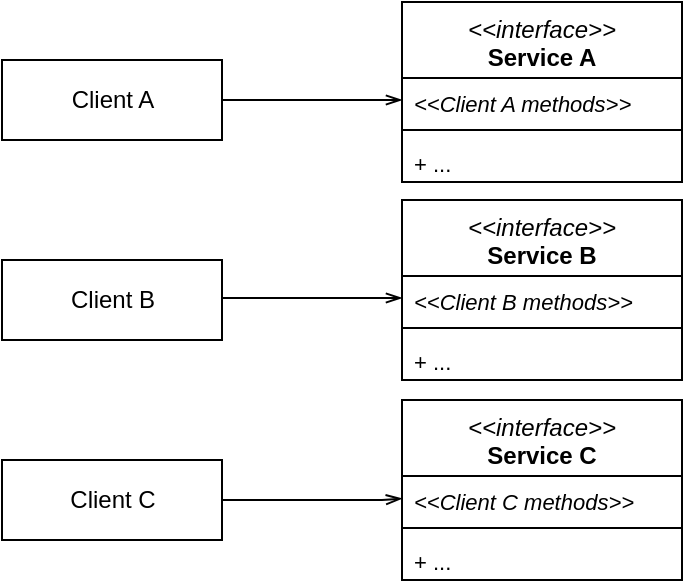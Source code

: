 <mxfile version="12.3.8" type="device" pages="1"><diagram id="KAgtV446QhLDw6BfY8lL" name="Page-1"><mxGraphModel dx="1038" dy="581" grid="1" gridSize="10" guides="1" tooltips="1" connect="1" arrows="1" fold="1" page="1" pageScale="1" pageWidth="850" pageHeight="1100" math="0" shadow="0"><root><mxCell id="0"/><mxCell id="1" parent="0"/><mxCell id="72cRRHXLTcFY4uPUAKBI-1" style="edgeStyle=orthogonalEdgeStyle;rounded=0;orthogonalLoop=1;jettySize=auto;html=1;exitX=1;exitY=0.5;exitDx=0;exitDy=0;entryX=0;entryY=0.5;entryDx=0;entryDy=0;fontSize=11;fontColor=#000000;endArrow=openThin;endFill=0;" edge="1" parent="1" source="72cRRHXLTcFY4uPUAKBI-2" target="72cRRHXLTcFY4uPUAKBI-8"><mxGeometry relative="1" as="geometry"/></mxCell><mxCell id="72cRRHXLTcFY4uPUAKBI-2" value="Client A" style="html=1;" vertex="1" parent="1"><mxGeometry x="40" y="69" width="110" height="40" as="geometry"/></mxCell><mxCell id="72cRRHXLTcFY4uPUAKBI-3" style="edgeStyle=orthogonalEdgeStyle;rounded=0;orthogonalLoop=1;jettySize=auto;html=1;exitX=1;exitY=0.5;exitDx=0;exitDy=0;entryX=0;entryY=0.5;entryDx=0;entryDy=0;fontSize=11;fontColor=#000000;endArrow=openThin;endFill=0;" edge="1" parent="1" source="72cRRHXLTcFY4uPUAKBI-4" target="72cRRHXLTcFY4uPUAKBI-12"><mxGeometry relative="1" as="geometry"><Array as="points"><mxPoint x="240" y="188"/><mxPoint x="240" y="188"/></Array></mxGeometry></mxCell><mxCell id="72cRRHXLTcFY4uPUAKBI-4" value="Client B" style="html=1;" vertex="1" parent="1"><mxGeometry x="40" y="169" width="110" height="40" as="geometry"/></mxCell><mxCell id="72cRRHXLTcFY4uPUAKBI-5" style="edgeStyle=orthogonalEdgeStyle;rounded=0;orthogonalLoop=1;jettySize=auto;html=1;exitX=1;exitY=0.5;exitDx=0;exitDy=0;fontSize=11;fontColor=#000000;endArrow=openThin;endFill=0;" edge="1" parent="1" source="72cRRHXLTcFY4uPUAKBI-6"><mxGeometry relative="1" as="geometry"><mxPoint x="240" y="288.333" as="targetPoint"/><Array as="points"><mxPoint x="230" y="289"/></Array></mxGeometry></mxCell><mxCell id="72cRRHXLTcFY4uPUAKBI-6" value="Client C" style="html=1;" vertex="1" parent="1"><mxGeometry x="40" y="269" width="110" height="40" as="geometry"/></mxCell><mxCell id="72cRRHXLTcFY4uPUAKBI-7" value="&lt;i&gt;&amp;lt;&amp;lt;interface&amp;gt;&amp;gt;&lt;/i&gt;&lt;br&gt;&lt;b&gt;Service A&lt;/b&gt;" style="swimlane;fontStyle=0;align=center;verticalAlign=top;childLayout=stackLayout;horizontal=1;startSize=38;horizontalStack=0;resizeParent=1;resizeParentMax=0;resizeLast=0;collapsible=1;marginBottom=0;fillColor=#ffffff;gradientColor=none;whiteSpace=wrap;labelBackgroundColor=none;fontColor=#000000;html=1;swimlaneFillColor=#ffffff;" vertex="1" parent="1"><mxGeometry x="240" y="40" width="140" height="90" as="geometry"/></mxCell><mxCell id="72cRRHXLTcFY4uPUAKBI-8" value="&lt;&lt;Client A methods&gt;&gt;" style="text;strokeColor=none;fillColor=none;align=left;verticalAlign=top;spacingLeft=4;spacingRight=4;overflow=hidden;rotatable=0;points=[[0,0.5],[1,0.5]];portConstraint=eastwest;fontStyle=2;fontSize=11;" vertex="1" parent="72cRRHXLTcFY4uPUAKBI-7"><mxGeometry y="38" width="140" height="22" as="geometry"/></mxCell><mxCell id="72cRRHXLTcFY4uPUAKBI-9" value="" style="line;strokeWidth=1;fillColor=none;align=left;verticalAlign=middle;spacingTop=-1;spacingLeft=3;spacingRight=3;rotatable=0;labelPosition=right;points=[];portConstraint=eastwest;" vertex="1" parent="72cRRHXLTcFY4uPUAKBI-7"><mxGeometry y="60" width="140" height="8" as="geometry"/></mxCell><mxCell id="72cRRHXLTcFY4uPUAKBI-10" value="+ ..." style="text;strokeColor=none;fillColor=none;align=left;verticalAlign=top;spacingLeft=4;spacingRight=4;overflow=hidden;rotatable=0;points=[[0,0.5],[1,0.5]];portConstraint=eastwest;fontSize=11;" vertex="1" parent="72cRRHXLTcFY4uPUAKBI-7"><mxGeometry y="68" width="140" height="22" as="geometry"/></mxCell><mxCell id="72cRRHXLTcFY4uPUAKBI-11" value="&lt;i&gt;&amp;lt;&amp;lt;interface&amp;gt;&amp;gt;&lt;/i&gt;&lt;br&gt;&lt;b&gt;Service B&lt;/b&gt;" style="swimlane;fontStyle=0;align=center;verticalAlign=top;childLayout=stackLayout;horizontal=1;startSize=38;horizontalStack=0;resizeParent=1;resizeParentMax=0;resizeLast=0;collapsible=1;marginBottom=0;fillColor=#ffffff;gradientColor=none;whiteSpace=wrap;labelBackgroundColor=none;fontColor=#000000;html=1;swimlaneFillColor=#ffffff;" vertex="1" parent="1"><mxGeometry x="240" y="139" width="140" height="90" as="geometry"/></mxCell><mxCell id="72cRRHXLTcFY4uPUAKBI-12" value="&lt;&lt;Client B methods&gt;&gt;" style="text;strokeColor=none;fillColor=none;align=left;verticalAlign=top;spacingLeft=4;spacingRight=4;overflow=hidden;rotatable=0;points=[[0,0.5],[1,0.5]];portConstraint=eastwest;fontStyle=2;fontSize=11;" vertex="1" parent="72cRRHXLTcFY4uPUAKBI-11"><mxGeometry y="38" width="140" height="22" as="geometry"/></mxCell><mxCell id="72cRRHXLTcFY4uPUAKBI-13" value="" style="line;strokeWidth=1;fillColor=none;align=left;verticalAlign=middle;spacingTop=-1;spacingLeft=3;spacingRight=3;rotatable=0;labelPosition=right;points=[];portConstraint=eastwest;" vertex="1" parent="72cRRHXLTcFY4uPUAKBI-11"><mxGeometry y="60" width="140" height="8" as="geometry"/></mxCell><mxCell id="72cRRHXLTcFY4uPUAKBI-14" value="+ ..." style="text;strokeColor=none;fillColor=none;align=left;verticalAlign=top;spacingLeft=4;spacingRight=4;overflow=hidden;rotatable=0;points=[[0,0.5],[1,0.5]];portConstraint=eastwest;fontSize=11;" vertex="1" parent="72cRRHXLTcFY4uPUAKBI-11"><mxGeometry y="68" width="140" height="22" as="geometry"/></mxCell><mxCell id="72cRRHXLTcFY4uPUAKBI-15" value="&lt;i&gt;&amp;lt;&amp;lt;interface&amp;gt;&amp;gt;&lt;/i&gt;&lt;br&gt;&lt;b&gt;Service C&lt;/b&gt;" style="swimlane;fontStyle=0;align=center;verticalAlign=top;childLayout=stackLayout;horizontal=1;startSize=38;horizontalStack=0;resizeParent=1;resizeParentMax=0;resizeLast=0;collapsible=1;marginBottom=0;fillColor=#ffffff;gradientColor=none;whiteSpace=wrap;labelBackgroundColor=none;fontColor=#000000;html=1;swimlaneFillColor=#ffffff;" vertex="1" parent="1"><mxGeometry x="240" y="239" width="140" height="90" as="geometry"/></mxCell><mxCell id="72cRRHXLTcFY4uPUAKBI-16" value="&lt;&lt;Client C methods&gt;&gt;" style="text;strokeColor=none;fillColor=none;align=left;verticalAlign=top;spacingLeft=4;spacingRight=4;overflow=hidden;rotatable=0;points=[[0,0.5],[1,0.5]];portConstraint=eastwest;fontStyle=2;fontSize=11;" vertex="1" parent="72cRRHXLTcFY4uPUAKBI-15"><mxGeometry y="38" width="140" height="22" as="geometry"/></mxCell><mxCell id="72cRRHXLTcFY4uPUAKBI-17" value="" style="line;strokeWidth=1;fillColor=none;align=left;verticalAlign=middle;spacingTop=-1;spacingLeft=3;spacingRight=3;rotatable=0;labelPosition=right;points=[];portConstraint=eastwest;" vertex="1" parent="72cRRHXLTcFY4uPUAKBI-15"><mxGeometry y="60" width="140" height="8" as="geometry"/></mxCell><mxCell id="72cRRHXLTcFY4uPUAKBI-18" value="+ ..." style="text;strokeColor=none;fillColor=none;align=left;verticalAlign=top;spacingLeft=4;spacingRight=4;overflow=hidden;rotatable=0;points=[[0,0.5],[1,0.5]];portConstraint=eastwest;fontSize=11;" vertex="1" parent="72cRRHXLTcFY4uPUAKBI-15"><mxGeometry y="68" width="140" height="22" as="geometry"/></mxCell></root></mxGraphModel></diagram></mxfile>
